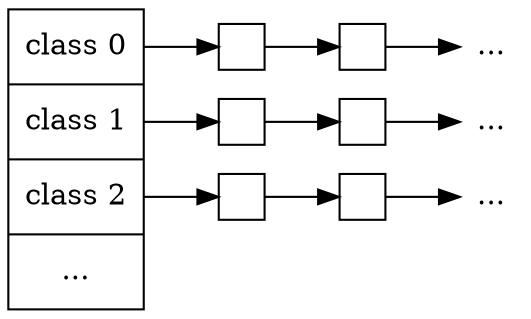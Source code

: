digraph ThreadHeap {
rankdir=LR
node [shape=box, width=0.3, height=0.3]
nodesep=.05

heap [shape=record, height=2, label="<f0>class 0|<f1>class 1|<f2>class 2|..."]
O0 [label=""]
O1 [label=""]
O2 [label=""]
O3 [label=""]
O4 [label=""]
O5 [label=""]
sep1 [shape=plaintext, label="..."]
sep2 [shape=plaintext, label="..."]
sep3 [shape=plaintext, label="..."]

heap:f0 -> O0 -> O1 -> sep1
heap:f1 -> O2 -> O3 -> sep2
heap:f2 -> O4 -> O5 -> sep3

}
